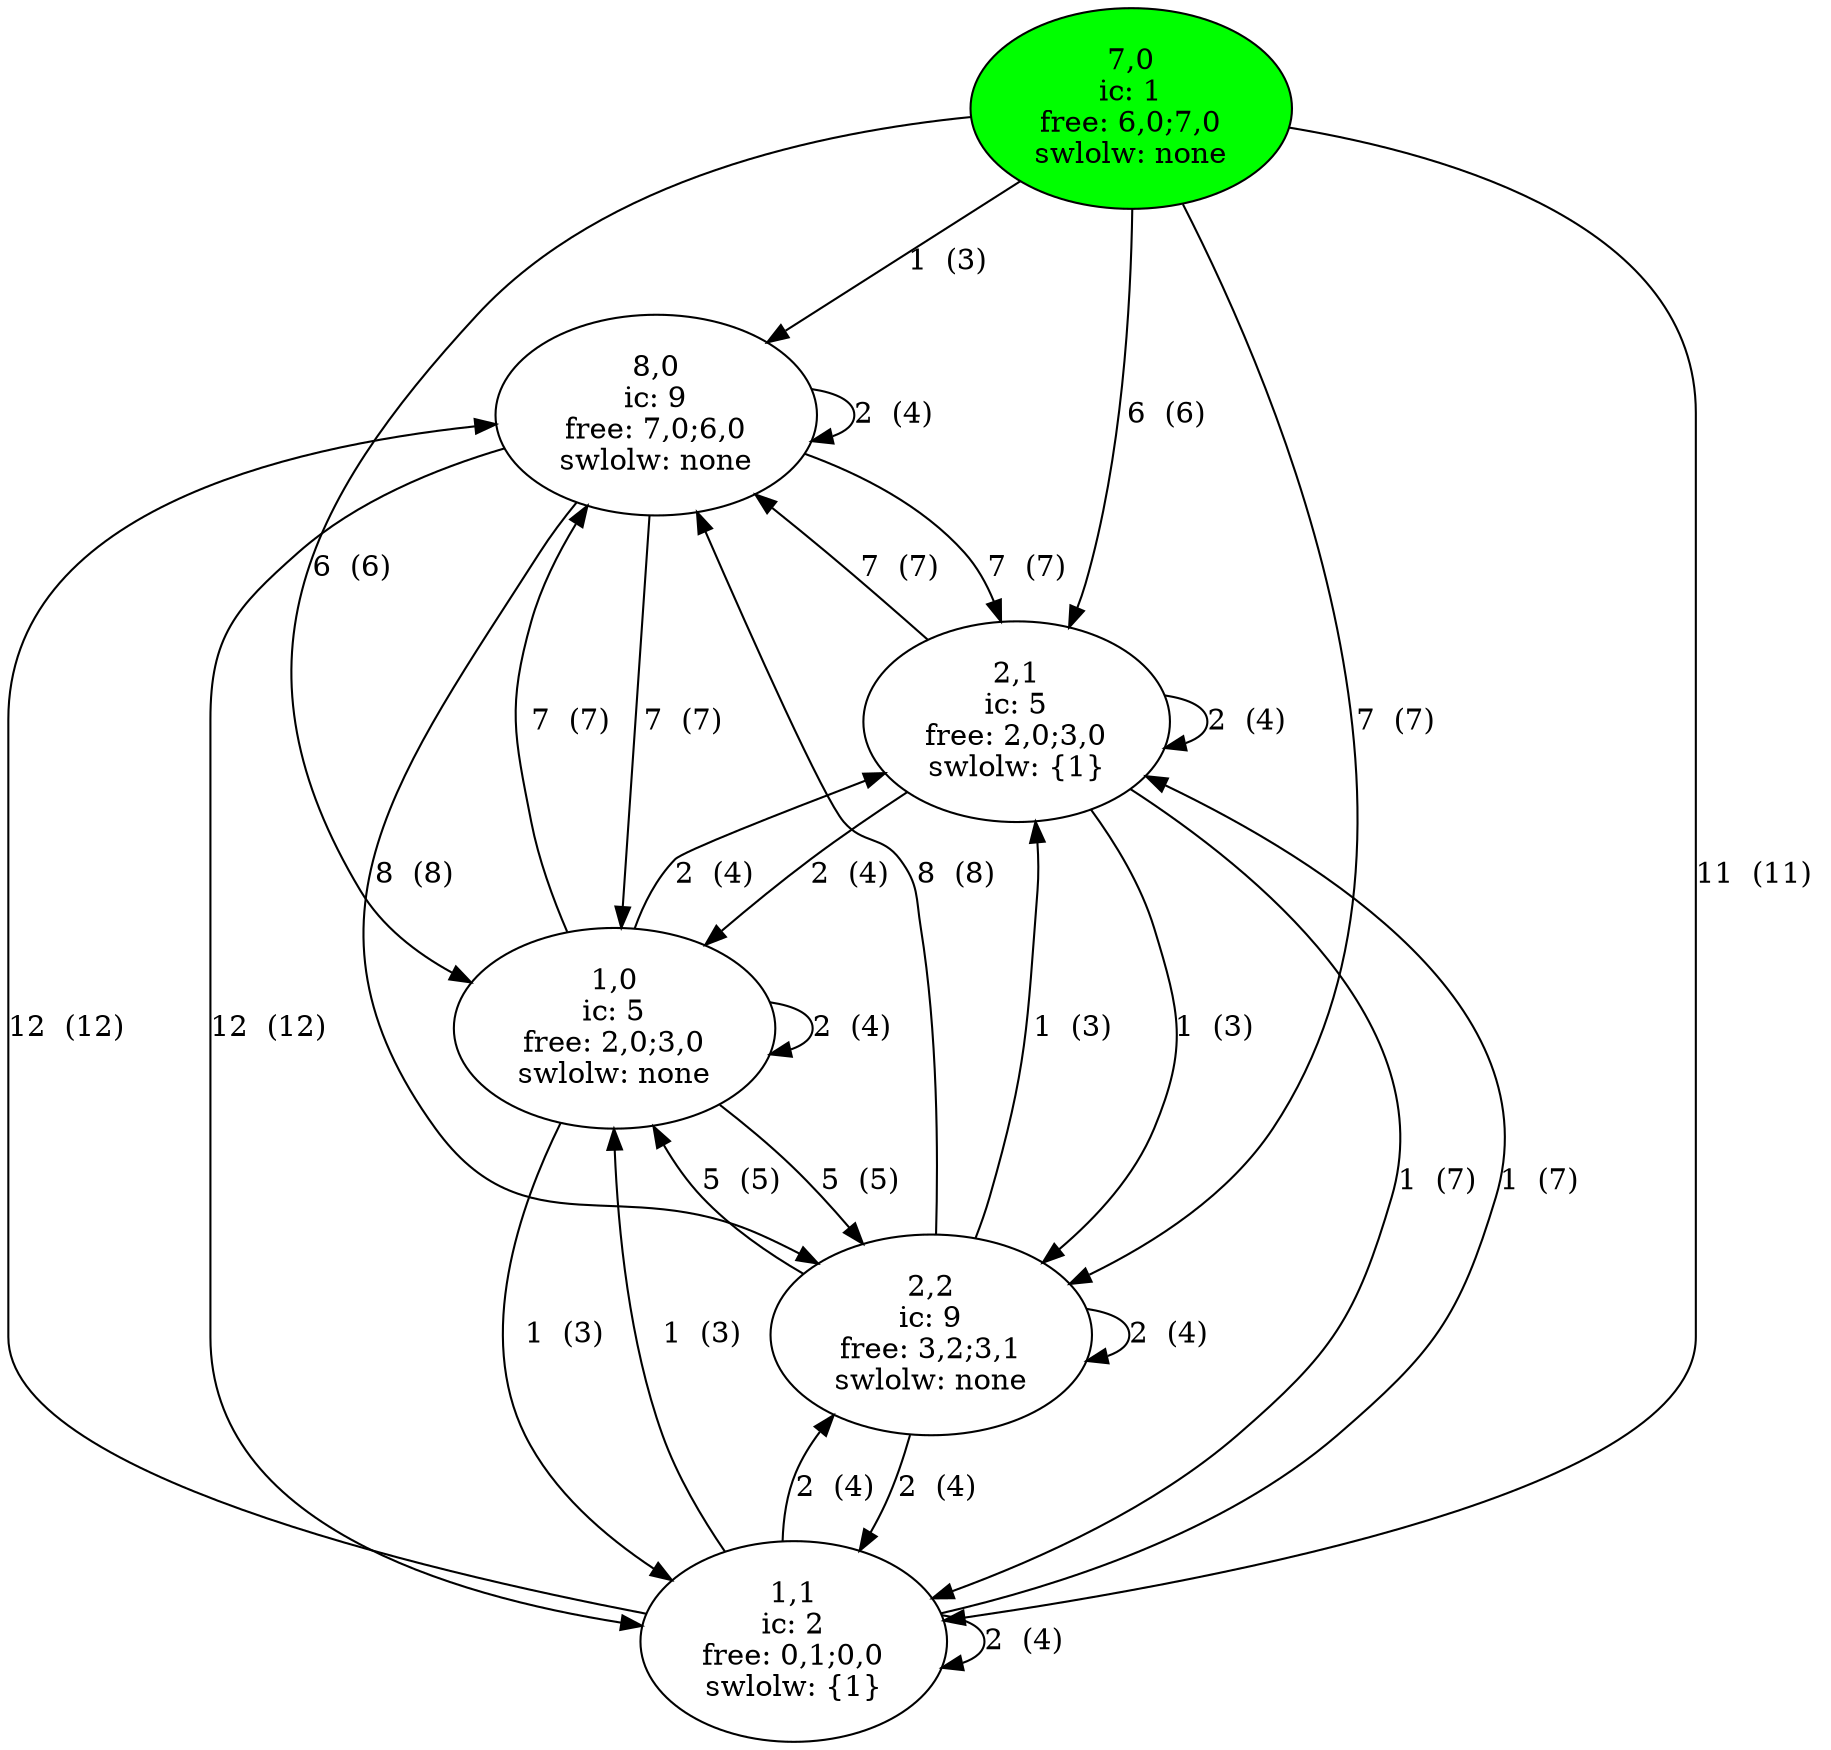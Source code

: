 digraph "example7.txt_fields" {
	compound=true
	"8_0" [label="8,0
ic: 9
free: 7,0;6,0
swlolw: none" pos="22.4,11.2!"]
	"2_1" [label="2,1
ic: 5
free: 2,0;3,0
swlolw: {1}" pos="5.6,8.399999999999999!"]
	"1_1" [label="1,1
ic: 2
free: 0,1;0,0
swlolw: {1}" pos="2.8,8.399999999999999!"]
	"2_2" [label="2,2
ic: 9
free: 3,2;3,1
swlolw: none" pos="5.6,5.6!"]
	"1_0" [label="1,0
ic: 5
free: 2,0;3,0
swlolw: none" pos="2.8,11.2!"]
	"7_0" [label="7,0
ic: 1
free: 6,0;7,0
swlolw: none" fillcolor=green pos="19.599999999999998,11.2!" style=filled]
	"8_0" -> "8_0" [label="2  (4) "]
	"8_0" -> "1_0" [label="7  (7) "]
	"8_0" -> "2_1" [label="7  (7) "]
	"8_0" -> "2_2" [label="8  (8) "]
	"8_0" -> "1_1" [label="12  (12) "]
	"2_1" -> "1_1" [label="1  (7) "]
	"2_1" -> "2_2" [label="1  (3) "]
	"2_1" -> "1_0" [label="2  (4) "]
	"2_1" -> "2_1" [label="2  (4) "]
	"2_1" -> "8_0" [label="7  (7) "]
	"1_1" -> "1_0" [label="1  (3) "]
	"1_1" -> "2_1" [label="1  (7) "]
	"1_1" -> "2_2" [label="2  (4) "]
	"1_1" -> "1_1" [label="2  (4) "]
	"1_1" -> "8_0" [label="12  (12) "]
	"2_2" -> "2_1" [label="1  (3) "]
	"2_2" -> "1_1" [label="2  (4) "]
	"2_2" -> "2_2" [label="2  (4) "]
	"2_2" -> "1_0" [label="5  (5) "]
	"2_2" -> "8_0" [label="8  (8) "]
	"1_0" -> "1_1" [label="1  (3) "]
	"1_0" -> "2_1" [label="2  (4) "]
	"1_0" -> "1_0" [label="2  (4) "]
	"1_0" -> "2_2" [label="5  (5) "]
	"1_0" -> "8_0" [label="7  (7) "]
	"7_0" -> "8_0" [label="1  (3) "]
	"7_0" -> "1_0" [label="6  (6) "]
	"7_0" -> "2_1" [label="6  (6) "]
	"7_0" -> "2_2" [label="7  (7) "]
	"7_0" -> "1_1" [label="11  (11) "]
}
